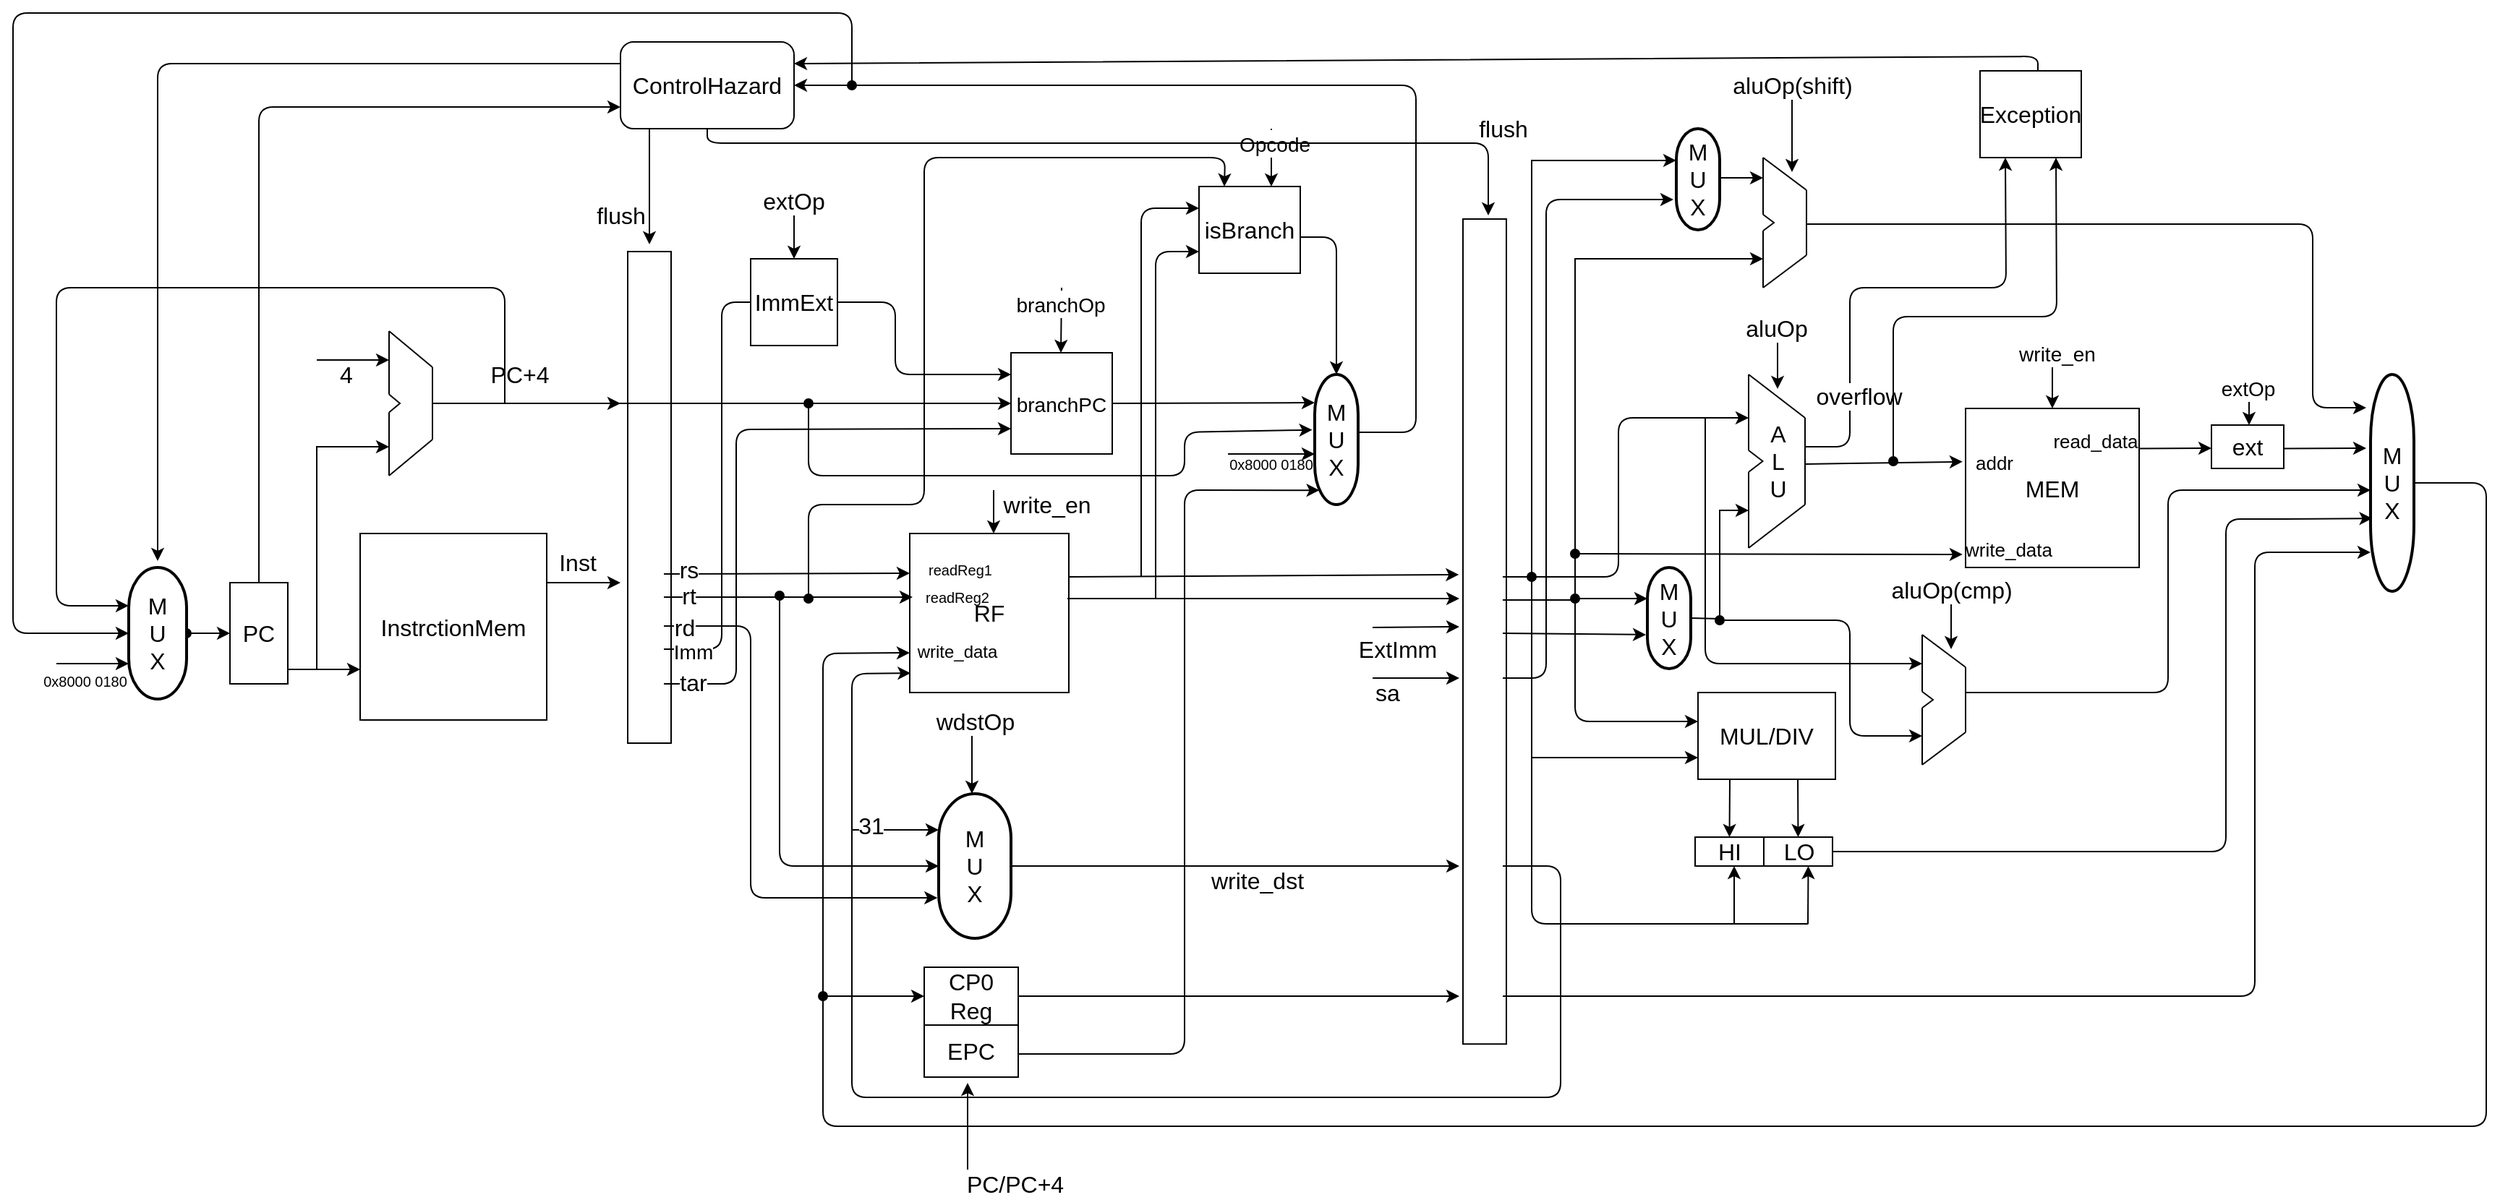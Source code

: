<mxfile version="13.1.1" type="github"><diagram id="oIxy8gUb29O4Rgqkvydm" name="Page-1"><mxGraphModel dx="2656" dy="794" grid="1" gridSize="10" guides="1" tooltips="1" connect="1" arrows="1" fold="1" page="1" pageScale="1" pageWidth="1169" pageHeight="827" math="0" shadow="0"><root><mxCell id="0"/><mxCell id="1" parent="0"/><mxCell id="_V3Y3eylf52kLlvXlaU1-1" value="&lt;font style=&quot;font-size: 16px&quot;&gt;PC&lt;/font&gt;" style="rounded=0;whiteSpace=wrap;html=1;direction=south;" vertex="1" parent="1"><mxGeometry x="80" y="414" width="40" height="70" as="geometry"/></mxCell><mxCell id="_V3Y3eylf52kLlvXlaU1-2" value="&lt;font style=&quot;font-size: 16px&quot;&gt;InstrctionMem&lt;/font&gt;" style="whiteSpace=wrap;html=1;aspect=fixed;" vertex="1" parent="1"><mxGeometry x="170" y="380" width="129" height="129" as="geometry"/></mxCell><mxCell id="_V3Y3eylf52kLlvXlaU1-48" value="" style="group" vertex="1" connectable="0" parent="1"><mxGeometry x="190" y="240" width="30" height="100" as="geometry"/></mxCell><mxCell id="_V3Y3eylf52kLlvXlaU1-47" value="" style="group" vertex="1" connectable="0" parent="_V3Y3eylf52kLlvXlaU1-48"><mxGeometry width="30" height="100" as="geometry"/></mxCell><mxCell id="_V3Y3eylf52kLlvXlaU1-41" value="" style="endArrow=none;html=1;shadow=0;" edge="1" parent="_V3Y3eylf52kLlvXlaU1-47"><mxGeometry width="50" height="50" relative="1" as="geometry"><mxPoint x="30" y="75" as="sourcePoint"/><mxPoint x="30" y="25" as="targetPoint"/></mxGeometry></mxCell><mxCell id="_V3Y3eylf52kLlvXlaU1-42" value="" style="endArrow=none;html=1;shadow=0;" edge="1" parent="_V3Y3eylf52kLlvXlaU1-47"><mxGeometry width="50" height="50" relative="1" as="geometry"><mxPoint y="100" as="sourcePoint"/><mxPoint x="30" y="75" as="targetPoint"/></mxGeometry></mxCell><mxCell id="_V3Y3eylf52kLlvXlaU1-43" value="" style="endArrow=none;html=1;shadow=0;" edge="1" parent="_V3Y3eylf52kLlvXlaU1-47"><mxGeometry width="50" height="50" relative="1" as="geometry"><mxPoint as="sourcePoint"/><mxPoint x="30" y="25" as="targetPoint"/></mxGeometry></mxCell><mxCell id="_V3Y3eylf52kLlvXlaU1-44" value="" style="endArrow=none;html=1;shadow=0;" edge="1" parent="_V3Y3eylf52kLlvXlaU1-47"><mxGeometry width="50" height="50" relative="1" as="geometry"><mxPoint y="43.75" as="sourcePoint"/><mxPoint as="targetPoint"/></mxGeometry></mxCell><mxCell id="_V3Y3eylf52kLlvXlaU1-45" value="" style="endArrow=none;html=1;shadow=0;" edge="1" parent="_V3Y3eylf52kLlvXlaU1-47"><mxGeometry width="50" height="50" relative="1" as="geometry"><mxPoint y="56.25" as="sourcePoint"/><mxPoint y="100" as="targetPoint"/></mxGeometry></mxCell><mxCell id="_V3Y3eylf52kLlvXlaU1-46" value="" style="endArrow=none;html=1;shadow=0;rounded=0;" edge="1" parent="_V3Y3eylf52kLlvXlaU1-47"><mxGeometry width="50" height="50" relative="1" as="geometry"><mxPoint y="56.25" as="sourcePoint"/><mxPoint y="43.75" as="targetPoint"/><Array as="points"><mxPoint x="7.5" y="50"/></Array></mxGeometry></mxCell><mxCell id="_V3Y3eylf52kLlvXlaU1-49" value="" style="endArrow=classic;html=1;shadow=0;rounded=0;" edge="1" parent="1"><mxGeometry width="50" height="50" relative="1" as="geometry"><mxPoint x="120" y="474" as="sourcePoint"/><mxPoint x="190" y="320" as="targetPoint"/><Array as="points"><mxPoint x="140" y="474"/><mxPoint x="140" y="320"/></Array></mxGeometry></mxCell><mxCell id="_V3Y3eylf52kLlvXlaU1-50" value="" style="endArrow=classic;html=1;shadow=0;" edge="1" parent="1"><mxGeometry width="50" height="50" relative="1" as="geometry"><mxPoint x="140" y="260" as="sourcePoint"/><mxPoint x="190" y="260" as="targetPoint"/></mxGeometry></mxCell><mxCell id="_V3Y3eylf52kLlvXlaU1-51" value="4" style="edgeLabel;html=1;align=center;verticalAlign=middle;resizable=0;points=[];fontSize=16;" vertex="1" connectable="0" parent="_V3Y3eylf52kLlvXlaU1-50"><mxGeometry x="-0.64" y="-2" relative="1" as="geometry"><mxPoint x="11" y="8" as="offset"/></mxGeometry></mxCell><mxCell id="_V3Y3eylf52kLlvXlaU1-52" value="" style="endArrow=classic;html=1;shadow=0;fontSize=16;" edge="1" parent="1"><mxGeometry width="50" height="50" relative="1" as="geometry"><mxPoint x="140" y="474" as="sourcePoint"/><mxPoint x="170" y="474" as="targetPoint"/></mxGeometry></mxCell><mxCell id="_V3Y3eylf52kLlvXlaU1-53" value="" style="endArrow=classic;html=1;shadow=0;fontSize=16;" edge="1" parent="1"><mxGeometry width="50" height="50" relative="1" as="geometry"><mxPoint x="299" y="414" as="sourcePoint"/><mxPoint x="350" y="414" as="targetPoint"/></mxGeometry></mxCell><mxCell id="_V3Y3eylf52kLlvXlaU1-54" value="Inst" style="text;html=1;align=center;verticalAlign=middle;resizable=0;points=[];autosize=1;fontSize=16;" vertex="1" parent="1"><mxGeometry x="300" y="390" width="40" height="20" as="geometry"/></mxCell><mxCell id="_V3Y3eylf52kLlvXlaU1-55" value="" style="endArrow=classic;html=1;shadow=0;fontSize=16;" edge="1" parent="1"><mxGeometry width="50" height="50" relative="1" as="geometry"><mxPoint x="220" y="290" as="sourcePoint"/><mxPoint x="350" y="290" as="targetPoint"/></mxGeometry></mxCell><mxCell id="_V3Y3eylf52kLlvXlaU1-56" value="PC+4" style="edgeLabel;html=1;align=center;verticalAlign=middle;resizable=0;points=[];fontSize=16;" vertex="1" connectable="0" parent="_V3Y3eylf52kLlvXlaU1-55"><mxGeometry x="0.785" relative="1" as="geometry"><mxPoint x="-56" y="-20" as="offset"/></mxGeometry></mxCell><mxCell id="_V3Y3eylf52kLlvXlaU1-57" value="" style="rounded=0;whiteSpace=wrap;html=1;fontSize=16;rotation=90;" vertex="1" parent="1"><mxGeometry x="200" y="340" width="340" height="30" as="geometry"/></mxCell><mxCell id="_V3Y3eylf52kLlvXlaU1-58" value="RF" style="whiteSpace=wrap;html=1;aspect=fixed;fontSize=16;" vertex="1" parent="1"><mxGeometry x="550" y="380" width="110" height="110" as="geometry"/></mxCell><mxCell id="_V3Y3eylf52kLlvXlaU1-59" value="" style="endArrow=classic;html=1;shadow=0;fontSize=16;entryX=0;entryY=0.25;entryDx=0;entryDy=0;" edge="1" parent="1" target="_V3Y3eylf52kLlvXlaU1-58"><mxGeometry width="50" height="50" relative="1" as="geometry"><mxPoint x="380" y="408" as="sourcePoint"/><mxPoint x="440" y="360" as="targetPoint"/></mxGeometry></mxCell><mxCell id="_V3Y3eylf52kLlvXlaU1-60" value="rs" style="edgeLabel;html=1;align=center;verticalAlign=middle;resizable=0;points=[];fontSize=16;" vertex="1" connectable="0" parent="_V3Y3eylf52kLlvXlaU1-59"><mxGeometry x="-0.8" y="3" relative="1" as="geometry"><mxPoint as="offset"/></mxGeometry></mxCell><mxCell id="_V3Y3eylf52kLlvXlaU1-61" value="" style="endArrow=classic;html=1;shadow=0;fontSize=16;entryX=0.018;entryY=0.4;entryDx=0;entryDy=0;entryPerimeter=0;" edge="1" parent="1" target="_V3Y3eylf52kLlvXlaU1-58"><mxGeometry width="50" height="50" relative="1" as="geometry"><mxPoint x="380" y="424" as="sourcePoint"/><mxPoint x="430" y="375" as="targetPoint"/><Array as="points"><mxPoint x="460" y="424"/></Array></mxGeometry></mxCell><mxCell id="_V3Y3eylf52kLlvXlaU1-62" value="&lt;div&gt;rt&lt;/div&gt;" style="edgeLabel;html=1;align=center;verticalAlign=middle;resizable=0;points=[];fontSize=16;" vertex="1" connectable="0" parent="_V3Y3eylf52kLlvXlaU1-61"><mxGeometry x="-0.849" y="1" relative="1" as="geometry"><mxPoint x="4" as="offset"/></mxGeometry></mxCell><mxCell id="_V3Y3eylf52kLlvXlaU1-64" value="readReg1" style="text;html=1;strokeColor=none;fillColor=none;align=center;verticalAlign=middle;whiteSpace=wrap;rounded=0;fontSize=10;" vertex="1" parent="1"><mxGeometry x="560" y="400" width="50" height="10" as="geometry"/></mxCell><mxCell id="_V3Y3eylf52kLlvXlaU1-65" value="&lt;div&gt;readReg2&lt;/div&gt;" style="text;html=1;strokeColor=none;fillColor=none;align=center;verticalAlign=middle;whiteSpace=wrap;rounded=0;fontSize=10;" vertex="1" parent="1"><mxGeometry x="563" y="414" width="40" height="20" as="geometry"/></mxCell><mxCell id="_V3Y3eylf52kLlvXlaU1-67" value="" style="endArrow=classic;html=1;shadow=0;fontSize=10;entryX=0.72;entryY=1.017;entryDx=0;entryDy=0;entryPerimeter=0;" edge="1" parent="1" target="_V3Y3eylf52kLlvXlaU1-82"><mxGeometry width="50" height="50" relative="1" as="geometry"><mxPoint x="380" y="444" as="sourcePoint"/><mxPoint x="460" y="444" as="targetPoint"/><Array as="points"><mxPoint x="440" y="444"/><mxPoint x="440" y="632"/></Array></mxGeometry></mxCell><mxCell id="_V3Y3eylf52kLlvXlaU1-83" value="rd" style="edgeLabel;html=1;align=center;verticalAlign=middle;resizable=0;points=[];fontSize=16;" vertex="1" connectable="0" parent="_V3Y3eylf52kLlvXlaU1-67"><mxGeometry x="-0.929" y="-1" relative="1" as="geometry"><mxPoint as="offset"/></mxGeometry></mxCell><mxCell id="_V3Y3eylf52kLlvXlaU1-69" value="" style="endArrow=classic;html=1;shadow=0;fontSize=10;entryX=0;entryY=0.5;entryDx=0;entryDy=0;" edge="1" parent="1" target="_V3Y3eylf52kLlvXlaU1-74"><mxGeometry width="50" height="50" relative="1" as="geometry"><mxPoint x="380" y="460" as="sourcePoint"/><mxPoint x="460" y="460" as="targetPoint"/><Array as="points"><mxPoint x="420" y="460"/><mxPoint x="420" y="220"/><mxPoint x="470" y="220"/></Array></mxGeometry></mxCell><mxCell id="_V3Y3eylf52kLlvXlaU1-73" value="&lt;font style=&quot;font-size: 14px&quot;&gt;Imm&lt;/font&gt;" style="edgeLabel;html=1;align=center;verticalAlign=middle;resizable=0;points=[];fontSize=16;" vertex="1" connectable="0" parent="_V3Y3eylf52kLlvXlaU1-69"><mxGeometry x="-0.575" relative="1" as="geometry"><mxPoint x="-20" y="37" as="offset"/></mxGeometry></mxCell><mxCell id="_V3Y3eylf52kLlvXlaU1-74" value="ImmExt" style="rounded=0;whiteSpace=wrap;html=1;fontSize=16;rotation=0;" vertex="1" parent="1"><mxGeometry x="440" y="190" width="60" height="60" as="geometry"/></mxCell><mxCell id="_V3Y3eylf52kLlvXlaU1-75" value="" style="endArrow=classic;html=1;shadow=0;fontSize=16;entryX=0.5;entryY=0;entryDx=0;entryDy=0;" edge="1" parent="1" target="_V3Y3eylf52kLlvXlaU1-74"><mxGeometry width="50" height="50" relative="1" as="geometry"><mxPoint x="470" y="160" as="sourcePoint"/><mxPoint x="453" y="129" as="targetPoint"/></mxGeometry></mxCell><mxCell id="_V3Y3eylf52kLlvXlaU1-76" value="extOp" style="text;html=1;strokeColor=none;fillColor=none;align=center;verticalAlign=middle;whiteSpace=wrap;rounded=0;fontSize=16;" vertex="1" parent="1"><mxGeometry x="450" y="140" width="40" height="20" as="geometry"/></mxCell><mxCell id="_V3Y3eylf52kLlvXlaU1-77" value="" style="endArrow=classic;html=1;shadow=0;fontSize=16;" edge="1" parent="1"><mxGeometry width="50" height="50" relative="1" as="geometry"><mxPoint x="500" y="220" as="sourcePoint"/><mxPoint x="620" y="270" as="targetPoint"/><Array as="points"><mxPoint x="540" y="220"/><mxPoint x="540" y="270"/></Array></mxGeometry></mxCell><mxCell id="_V3Y3eylf52kLlvXlaU1-82" value="&lt;div&gt;M&lt;/div&gt;&lt;div&gt;U&lt;/div&gt;&lt;div&gt;X&lt;/div&gt;" style="strokeWidth=2;html=1;shape=mxgraph.flowchart.terminator;whiteSpace=wrap;fontSize=16;direction=south;" vertex="1" parent="1"><mxGeometry x="570" y="560" width="50" height="100" as="geometry"/></mxCell><mxCell id="_V3Y3eylf52kLlvXlaU1-84" value="" style="endArrow=classic;html=1;shadow=0;fontSize=16;startArrow=oval;startFill=1;entryX=0.5;entryY=1;entryDx=0;entryDy=0;entryPerimeter=0;" edge="1" parent="1" target="_V3Y3eylf52kLlvXlaU1-82"><mxGeometry width="50" height="50" relative="1" as="geometry"><mxPoint x="460" y="423" as="sourcePoint"/><mxPoint x="580" y="693" as="targetPoint"/><Array as="points"><mxPoint x="460" y="610"/></Array></mxGeometry></mxCell><mxCell id="_V3Y3eylf52kLlvXlaU1-85" value="" style="endArrow=classic;html=1;shadow=0;fontSize=16;" edge="1" parent="1"><mxGeometry width="50" height="50" relative="1" as="geometry"><mxPoint x="510" y="585" as="sourcePoint"/><mxPoint x="570" y="585" as="targetPoint"/></mxGeometry></mxCell><mxCell id="_V3Y3eylf52kLlvXlaU1-86" value="31" style="edgeLabel;html=1;align=center;verticalAlign=middle;resizable=0;points=[];fontSize=16;" vertex="1" connectable="0" parent="_V3Y3eylf52kLlvXlaU1-85"><mxGeometry x="-0.567" y="3" relative="1" as="geometry"><mxPoint as="offset"/></mxGeometry></mxCell><mxCell id="_V3Y3eylf52kLlvXlaU1-87" value="" style="endArrow=classic;html=1;shadow=0;fontSize=16;exitX=0.5;exitY=0;exitDx=0;exitDy=0;exitPerimeter=0;" edge="1" parent="1" source="_V3Y3eylf52kLlvXlaU1-82"><mxGeometry width="50" height="50" relative="1" as="geometry"><mxPoint x="630" y="610" as="sourcePoint"/><mxPoint x="930" y="610" as="targetPoint"/><Array as="points"/></mxGeometry></mxCell><mxCell id="_V3Y3eylf52kLlvXlaU1-90" value="&lt;div&gt;write_dst&lt;/div&gt;" style="edgeLabel;html=1;align=center;verticalAlign=middle;resizable=0;points=[];fontSize=16;" vertex="1" connectable="0" parent="_V3Y3eylf52kLlvXlaU1-87"><mxGeometry x="-0.231" y="-2" relative="1" as="geometry"><mxPoint x="51.18" y="8" as="offset"/></mxGeometry></mxCell><mxCell id="_V3Y3eylf52kLlvXlaU1-91" value="" style="endArrow=classic;html=1;shadow=0;fontSize=16;entryX=0.431;entryY=1.094;entryDx=0;entryDy=0;entryPerimeter=0;" edge="1" parent="1" target="_V3Y3eylf52kLlvXlaU1-135"><mxGeometry width="50" height="50" relative="1" as="geometry"><mxPoint x="660" y="410" as="sourcePoint"/><mxPoint x="940" y="409" as="targetPoint"/></mxGeometry></mxCell><mxCell id="_V3Y3eylf52kLlvXlaU1-92" value="" style="endArrow=classic;html=1;shadow=0;fontSize=16;exitX=0.991;exitY=0.409;exitDx=0;exitDy=0;exitPerimeter=0;" edge="1" parent="1" source="_V3Y3eylf52kLlvXlaU1-58"><mxGeometry width="50" height="50" relative="1" as="geometry"><mxPoint x="660" y="423" as="sourcePoint"/><mxPoint x="930" y="425" as="targetPoint"/><Array as="points"><mxPoint x="750" y="425"/></Array></mxGeometry></mxCell><mxCell id="_V3Y3eylf52kLlvXlaU1-93" value="" style="endArrow=classic;html=1;shadow=0;fontSize=16;entryX=0;entryY=0.75;entryDx=0;entryDy=0;" edge="1" parent="1" target="_V3Y3eylf52kLlvXlaU1-96"><mxGeometry width="50" height="50" relative="1" as="geometry"><mxPoint x="380" y="484" as="sourcePoint"/><mxPoint x="610" y="308" as="targetPoint"/><Array as="points"><mxPoint x="430" y="484"/><mxPoint x="430" y="308"/></Array></mxGeometry></mxCell><mxCell id="_V3Y3eylf52kLlvXlaU1-94" value="tar" style="edgeLabel;html=1;align=center;verticalAlign=middle;resizable=0;points=[];fontSize=16;" vertex="1" connectable="0" parent="_V3Y3eylf52kLlvXlaU1-93"><mxGeometry x="-0.4" relative="1" as="geometry"><mxPoint x="-30" y="74" as="offset"/></mxGeometry></mxCell><mxCell id="_V3Y3eylf52kLlvXlaU1-95" value="" style="endArrow=classic;html=1;shadow=0;fontSize=16;" edge="1" parent="1"><mxGeometry width="50" height="50" relative="1" as="geometry"><mxPoint x="280" y="290" as="sourcePoint"/><mxPoint x="620" y="290" as="targetPoint"/></mxGeometry></mxCell><mxCell id="_V3Y3eylf52kLlvXlaU1-96" value="&lt;font style=&quot;font-size: 14px&quot;&gt;branchPC&lt;/font&gt;" style="rounded=0;whiteSpace=wrap;html=1;fontSize=16;" vertex="1" parent="1"><mxGeometry x="620" y="255" width="70" height="70" as="geometry"/></mxCell><mxCell id="_V3Y3eylf52kLlvXlaU1-97" value="" style="endArrow=classic;html=1;shadow=0;fontSize=16;" edge="1" parent="1"><mxGeometry width="50" height="50" relative="1" as="geometry"><mxPoint x="593" y="520" as="sourcePoint"/><mxPoint x="593" y="560" as="targetPoint"/></mxGeometry></mxCell><mxCell id="_V3Y3eylf52kLlvXlaU1-98" value="&lt;div&gt;wdstOp&lt;/div&gt;" style="text;html=1;align=center;verticalAlign=middle;resizable=0;points=[];autosize=1;fontSize=16;" vertex="1" parent="1"><mxGeometry x="560" y="500" width="70" height="20" as="geometry"/></mxCell><mxCell id="_V3Y3eylf52kLlvXlaU1-99" value="" style="endArrow=classic;html=1;shadow=0;fontSize=16;" edge="1" parent="1"><mxGeometry width="50" height="50" relative="1" as="geometry"><mxPoint x="655" y="210" as="sourcePoint"/><mxPoint x="654.5" y="255" as="targetPoint"/></mxGeometry></mxCell><mxCell id="_V3Y3eylf52kLlvXlaU1-101" value="&lt;font style=&quot;font-size: 14px&quot;&gt;branchOp&lt;/font&gt;" style="edgeLabel;html=1;align=center;verticalAlign=middle;resizable=0;points=[];fontSize=16;" vertex="1" connectable="0" parent="_V3Y3eylf52kLlvXlaU1-99"><mxGeometry x="-0.511" y="-1" relative="1" as="geometry"><mxPoint as="offset"/></mxGeometry></mxCell><mxCell id="_V3Y3eylf52kLlvXlaU1-104" value="" style="endArrow=classic;html=1;shadow=0;fontSize=16;exitX=1;exitY=0.5;exitDx=0;exitDy=0;" edge="1" parent="1" source="_V3Y3eylf52kLlvXlaU1-96"><mxGeometry width="50" height="50" relative="1" as="geometry"><mxPoint x="770" y="289.5" as="sourcePoint"/><mxPoint x="830" y="289.5" as="targetPoint"/></mxGeometry></mxCell><mxCell id="_V3Y3eylf52kLlvXlaU1-106" value="isBranch" style="rounded=0;whiteSpace=wrap;html=1;fontSize=16;" vertex="1" parent="1"><mxGeometry x="750" y="140" width="70" height="60" as="geometry"/></mxCell><mxCell id="_V3Y3eylf52kLlvXlaU1-107" value="" style="endArrow=classic;html=1;shadow=0;fontSize=16;entryX=0;entryY=0.25;entryDx=0;entryDy=0;" edge="1" parent="1" target="_V3Y3eylf52kLlvXlaU1-106"><mxGeometry width="50" height="50" relative="1" as="geometry"><mxPoint x="710" y="410" as="sourcePoint"/><mxPoint x="760" y="360" as="targetPoint"/><Array as="points"><mxPoint x="710" y="155"/></Array></mxGeometry></mxCell><mxCell id="_V3Y3eylf52kLlvXlaU1-108" value="" style="endArrow=classic;html=1;shadow=0;fontSize=16;entryX=0;entryY=0.75;entryDx=0;entryDy=0;" edge="1" parent="1" target="_V3Y3eylf52kLlvXlaU1-106"><mxGeometry width="50" height="50" relative="1" as="geometry"><mxPoint x="720" y="425" as="sourcePoint"/><mxPoint x="770" y="375" as="targetPoint"/><Array as="points"><mxPoint x="720" y="185"/></Array></mxGeometry></mxCell><mxCell id="_V3Y3eylf52kLlvXlaU1-109" value="" style="endArrow=classic;html=1;shadow=0;fontSize=16;entryX=0.25;entryY=0;entryDx=0;entryDy=0;startArrow=oval;startFill=1;" edge="1" parent="1" target="_V3Y3eylf52kLlvXlaU1-106"><mxGeometry width="50" height="50" relative="1" as="geometry"><mxPoint x="480" y="425" as="sourcePoint"/><mxPoint x="510" y="375" as="targetPoint"/><Array as="points"><mxPoint x="480" y="360"/><mxPoint x="560" y="360"/><mxPoint x="560" y="120"/><mxPoint x="768" y="120"/></Array></mxGeometry></mxCell><mxCell id="_V3Y3eylf52kLlvXlaU1-110" value="" style="endArrow=classic;html=1;shadow=0;fontSize=16;" edge="1" parent="1"><mxGeometry width="50" height="50" relative="1" as="geometry"><mxPoint x="800" y="100" as="sourcePoint"/><mxPoint x="800" y="140" as="targetPoint"/></mxGeometry></mxCell><mxCell id="_V3Y3eylf52kLlvXlaU1-111" value="&lt;font style=&quot;font-size: 14px&quot;&gt;Opcode&lt;/font&gt;" style="edgeLabel;html=1;align=center;verticalAlign=middle;resizable=0;points=[];fontSize=16;" vertex="1" connectable="0" parent="_V3Y3eylf52kLlvXlaU1-110"><mxGeometry x="-0.5" y="2" relative="1" as="geometry"><mxPoint as="offset"/></mxGeometry></mxCell><mxCell id="_V3Y3eylf52kLlvXlaU1-112" value="&lt;div&gt;M&lt;/div&gt;&lt;div&gt;U&lt;/div&gt;&lt;div&gt;X&lt;br&gt;&lt;/div&gt;" style="strokeWidth=2;html=1;shape=mxgraph.flowchart.terminator;whiteSpace=wrap;fontSize=16;direction=south;" vertex="1" parent="1"><mxGeometry x="830" y="270" width="30" height="90" as="geometry"/></mxCell><mxCell id="_V3Y3eylf52kLlvXlaU1-113" value="" style="endArrow=classic;html=1;shadow=0;fontSize=16;entryX=0;entryY=0.5;entryDx=0;entryDy=0;entryPerimeter=0;" edge="1" parent="1" target="_V3Y3eylf52kLlvXlaU1-112"><mxGeometry width="50" height="50" relative="1" as="geometry"><mxPoint x="820" y="175" as="sourcePoint"/><mxPoint x="870" y="125" as="targetPoint"/><Array as="points"><mxPoint x="845" y="175"/></Array></mxGeometry></mxCell><mxCell id="_V3Y3eylf52kLlvXlaU1-115" value="" style="endArrow=classic;html=1;shadow=0;fontSize=16;startArrow=oval;startFill=1;entryX=0.426;entryY=1.055;entryDx=0;entryDy=0;entryPerimeter=0;" edge="1" parent="1" target="_V3Y3eylf52kLlvXlaU1-112"><mxGeometry width="50" height="50" relative="1" as="geometry"><mxPoint x="480" y="290" as="sourcePoint"/><mxPoint x="825" y="310" as="targetPoint"/><Array as="points"><mxPoint x="480" y="340"/><mxPoint x="740" y="340"/><mxPoint x="740" y="310"/></Array></mxGeometry></mxCell><mxCell id="_V3Y3eylf52kLlvXlaU1-117" value="" style="endArrow=classic;html=1;shadow=0;fontSize=16;" edge="1" parent="1"><mxGeometry width="50" height="50" relative="1" as="geometry"><mxPoint x="770" y="325" as="sourcePoint"/><mxPoint x="830" y="325" as="targetPoint"/></mxGeometry></mxCell><mxCell id="_V3Y3eylf52kLlvXlaU1-118" value="&lt;font style=&quot;font-size: 10px&quot;&gt;0x8000 0180&lt;/font&gt;" style="text;html=1;strokeColor=none;fillColor=none;align=center;verticalAlign=middle;whiteSpace=wrap;rounded=0;fontSize=16;" vertex="1" parent="1"><mxGeometry x="760" y="320" width="80" height="20" as="geometry"/></mxCell><mxCell id="_V3Y3eylf52kLlvXlaU1-124" style="edgeStyle=orthogonalEdgeStyle;rounded=0;comic=0;orthogonalLoop=1;jettySize=auto;html=1;exitX=0.5;exitY=0;exitDx=0;exitDy=0;exitPerimeter=0;entryX=0.5;entryY=1;entryDx=0;entryDy=0;shadow=0;startArrow=oval;startFill=1;fontSize=16;" edge="1" parent="1" source="_V3Y3eylf52kLlvXlaU1-122" target="_V3Y3eylf52kLlvXlaU1-1"><mxGeometry relative="1" as="geometry"/></mxCell><mxCell id="_V3Y3eylf52kLlvXlaU1-122" value="&lt;div&gt;M&lt;/div&gt;&lt;div&gt;U&lt;/div&gt;&lt;div&gt;X&lt;/div&gt;" style="strokeWidth=2;html=1;shape=mxgraph.flowchart.terminator;whiteSpace=wrap;fontSize=16;direction=south;" vertex="1" parent="1"><mxGeometry x="10" y="403.5" width="40" height="91" as="geometry"/></mxCell><mxCell id="_V3Y3eylf52kLlvXlaU1-125" value="" style="endArrow=classic;html=1;shadow=0;fontSize=16;entryX=0.291;entryY=1;entryDx=0;entryDy=0;entryPerimeter=0;" edge="1" parent="1" target="_V3Y3eylf52kLlvXlaU1-122"><mxGeometry width="50" height="50" relative="1" as="geometry"><mxPoint x="270" y="290" as="sourcePoint"/><mxPoint x="40" y="384" as="targetPoint"/><Array as="points"><mxPoint x="270" y="210"/><mxPoint x="-40" y="210"/><mxPoint x="-40" y="430"/></Array></mxGeometry></mxCell><mxCell id="_V3Y3eylf52kLlvXlaU1-126" value="&lt;font style=&quot;font-size: 10px&quot;&gt;0x8000 0180&lt;/font&gt;" style="text;html=1;strokeColor=none;fillColor=none;align=center;verticalAlign=middle;whiteSpace=wrap;rounded=0;fontSize=16;" vertex="1" parent="1"><mxGeometry x="-60" y="470" width="80" height="20" as="geometry"/></mxCell><mxCell id="_V3Y3eylf52kLlvXlaU1-127" value="" style="endArrow=classic;html=1;shadow=0;fontSize=16;" edge="1" parent="1"><mxGeometry width="50" height="50" relative="1" as="geometry"><mxPoint x="-40" y="470" as="sourcePoint"/><mxPoint x="10" y="470" as="targetPoint"/></mxGeometry></mxCell><mxCell id="_V3Y3eylf52kLlvXlaU1-128" value="" style="endArrow=classic;html=1;shadow=0;fontSize=16;" edge="1" parent="1" target="_V3Y3eylf52kLlvXlaU1-129"><mxGeometry width="50" height="50" relative="1" as="geometry"><mxPoint x="860" y="310" as="sourcePoint"/><mxPoint x="900" y="60" as="targetPoint"/><Array as="points"><mxPoint x="900" y="310"/><mxPoint x="900" y="70"/></Array></mxGeometry></mxCell><mxCell id="_V3Y3eylf52kLlvXlaU1-129" value="&lt;font style=&quot;font-size: 16px&quot;&gt;ControlHazard&lt;/font&gt;" style="rounded=1;whiteSpace=wrap;html=1;" vertex="1" parent="1"><mxGeometry x="350" y="40" width="120" height="60" as="geometry"/></mxCell><mxCell id="_V3Y3eylf52kLlvXlaU1-130" value="" style="endArrow=classic;html=1;shadow=0;fontSize=16;entryX=0;entryY=0.75;entryDx=0;entryDy=0;" edge="1" parent="1" target="_V3Y3eylf52kLlvXlaU1-129"><mxGeometry width="50" height="50" relative="1" as="geometry"><mxPoint x="100" y="414" as="sourcePoint"/><mxPoint x="100" y="260" as="targetPoint"/><Array as="points"><mxPoint x="100" y="85"/></Array></mxGeometry></mxCell><mxCell id="_V3Y3eylf52kLlvXlaU1-131" value="" style="endArrow=classic;html=1;shadow=0;fontSize=16;entryX=0.5;entryY=1;entryDx=0;entryDy=0;entryPerimeter=0;startArrow=oval;startFill=1;" edge="1" parent="1" target="_V3Y3eylf52kLlvXlaU1-122"><mxGeometry width="50" height="50" relative="1" as="geometry"><mxPoint x="510" y="70" as="sourcePoint"/><mxPoint x="560" y="20" as="targetPoint"/><Array as="points"><mxPoint x="510" y="20"/><mxPoint x="-70" y="20"/><mxPoint x="-70" y="449"/></Array></mxGeometry></mxCell><mxCell id="_V3Y3eylf52kLlvXlaU1-132" value="" style="endArrow=classic;html=1;shadow=0;fontSize=16;exitX=0;exitY=0.25;exitDx=0;exitDy=0;" edge="1" parent="1" source="_V3Y3eylf52kLlvXlaU1-129"><mxGeometry width="50" height="50" relative="1" as="geometry"><mxPoint x="-20" y="449" as="sourcePoint"/><mxPoint x="30" y="399" as="targetPoint"/><Array as="points"><mxPoint x="30" y="55"/></Array></mxGeometry></mxCell><mxCell id="_V3Y3eylf52kLlvXlaU1-135" value="" style="rounded=0;whiteSpace=wrap;html=1;fontSize=16;rotation=90;" vertex="1" parent="1"><mxGeometry x="662.18" y="432.81" width="570.63" height="30" as="geometry"/></mxCell><mxCell id="_V3Y3eylf52kLlvXlaU1-138" value="" style="endArrow=classic;html=1;shadow=0;fontSize=16;" edge="1" parent="1"><mxGeometry width="50" height="50" relative="1" as="geometry"><mxPoint x="870" y="445" as="sourcePoint"/><mxPoint x="930" y="444.5" as="targetPoint"/></mxGeometry></mxCell><mxCell id="_V3Y3eylf52kLlvXlaU1-139" value="ExtImm" style="edgeLabel;html=1;align=center;verticalAlign=middle;resizable=0;points=[];fontSize=16;" vertex="1" connectable="0" parent="_V3Y3eylf52kLlvXlaU1-138"><mxGeometry x="-0.434" y="-1" relative="1" as="geometry"><mxPoint y="14.14" as="offset"/></mxGeometry></mxCell><mxCell id="_V3Y3eylf52kLlvXlaU1-140" value="CP0 Reg" style="rounded=0;whiteSpace=wrap;html=1;fontSize=16;" vertex="1" parent="1"><mxGeometry x="560" y="680" width="65" height="40" as="geometry"/></mxCell><mxCell id="_V3Y3eylf52kLlvXlaU1-141" value="EPC" style="rounded=0;whiteSpace=wrap;html=1;fontSize=16;" vertex="1" parent="1"><mxGeometry x="560" y="720" width="65" height="36" as="geometry"/></mxCell><mxCell id="_V3Y3eylf52kLlvXlaU1-143" value="" style="endArrow=classic;html=1;shadow=0;fontSize=16;" edge="1" parent="1"><mxGeometry width="50" height="50" relative="1" as="geometry"><mxPoint x="870" y="480" as="sourcePoint"/><mxPoint x="930" y="480" as="targetPoint"/></mxGeometry></mxCell><mxCell id="_V3Y3eylf52kLlvXlaU1-144" value="sa" style="edgeLabel;html=1;align=center;verticalAlign=middle;resizable=0;points=[];fontSize=16;" vertex="1" connectable="0" parent="_V3Y3eylf52kLlvXlaU1-143"><mxGeometry x="-0.667" y="-3" relative="1" as="geometry"><mxPoint y="7" as="offset"/></mxGeometry></mxCell><mxCell id="_V3Y3eylf52kLlvXlaU1-147" value="&lt;div&gt;M&lt;/div&gt;&lt;div&gt;U&lt;/div&gt;&lt;div&gt;X&lt;br&gt;&lt;/div&gt;" style="strokeWidth=2;html=1;shape=mxgraph.flowchart.terminator;whiteSpace=wrap;fontSize=16;direction=south;" vertex="1" parent="1"><mxGeometry x="1080" y="100" width="30" height="70" as="geometry"/></mxCell><mxCell id="_V3Y3eylf52kLlvXlaU1-148" value="" style="endArrow=classic;html=1;shadow=0;fontSize=16;entryX=0.314;entryY=1;entryDx=0;entryDy=0;entryPerimeter=0;jumpStyle=sharp;rounded=0;" edge="1" parent="1" target="_V3Y3eylf52kLlvXlaU1-147"><mxGeometry width="50" height="50" relative="1" as="geometry"><mxPoint x="960" y="410" as="sourcePoint"/><mxPoint x="1010" y="360" as="targetPoint"/><Array as="points"><mxPoint x="980" y="410"/><mxPoint x="980" y="122"/></Array></mxGeometry></mxCell><mxCell id="_V3Y3eylf52kLlvXlaU1-149" value="" style="endArrow=classic;html=1;shadow=0;fontSize=16;entryX=0.7;entryY=1.067;entryDx=0;entryDy=0;entryPerimeter=0;" edge="1" parent="1" target="_V3Y3eylf52kLlvXlaU1-147"><mxGeometry width="50" height="50" relative="1" as="geometry"><mxPoint x="960" y="480" as="sourcePoint"/><mxPoint x="1010" y="430" as="targetPoint"/><Array as="points"><mxPoint x="990" y="480"/><mxPoint x="990" y="149"/></Array></mxGeometry></mxCell><mxCell id="_V3Y3eylf52kLlvXlaU1-150" value="" style="endArrow=classic;html=1;shadow=0;fontSize=16;" edge="1" parent="1"><mxGeometry width="50" height="50" relative="1" as="geometry"><mxPoint x="1110" y="134" as="sourcePoint"/><mxPoint x="1140" y="134" as="targetPoint"/></mxGeometry></mxCell><mxCell id="_V3Y3eylf52kLlvXlaU1-159" value="" style="group" vertex="1" connectable="0" parent="1"><mxGeometry x="1140" y="120" width="30" height="90" as="geometry"/></mxCell><mxCell id="_V3Y3eylf52kLlvXlaU1-158" value="" style="group" vertex="1" connectable="0" parent="_V3Y3eylf52kLlvXlaU1-159"><mxGeometry width="30" height="90" as="geometry"/></mxCell><mxCell id="_V3Y3eylf52kLlvXlaU1-157" value="" style="group" vertex="1" connectable="0" parent="_V3Y3eylf52kLlvXlaU1-158"><mxGeometry width="30" height="90" as="geometry"/></mxCell><mxCell id="_V3Y3eylf52kLlvXlaU1-151" value="" style="endArrow=none;html=1;shadow=0;" edge="1" parent="_V3Y3eylf52kLlvXlaU1-157"><mxGeometry width="50" height="50" relative="1" as="geometry"><mxPoint x="30" y="67.5" as="sourcePoint"/><mxPoint x="30" y="22.5" as="targetPoint"/></mxGeometry></mxCell><mxCell id="_V3Y3eylf52kLlvXlaU1-152" value="" style="endArrow=none;html=1;shadow=0;" edge="1" parent="_V3Y3eylf52kLlvXlaU1-157"><mxGeometry width="50" height="50" relative="1" as="geometry"><mxPoint y="90" as="sourcePoint"/><mxPoint x="30" y="67.5" as="targetPoint"/></mxGeometry></mxCell><mxCell id="_V3Y3eylf52kLlvXlaU1-153" value="" style="endArrow=none;html=1;shadow=0;" edge="1" parent="_V3Y3eylf52kLlvXlaU1-157"><mxGeometry width="50" height="50" relative="1" as="geometry"><mxPoint as="sourcePoint"/><mxPoint x="30" y="22.5" as="targetPoint"/></mxGeometry></mxCell><mxCell id="_V3Y3eylf52kLlvXlaU1-154" value="" style="endArrow=none;html=1;shadow=0;" edge="1" parent="_V3Y3eylf52kLlvXlaU1-157"><mxGeometry width="50" height="50" relative="1" as="geometry"><mxPoint y="39.375" as="sourcePoint"/><mxPoint as="targetPoint"/></mxGeometry></mxCell><mxCell id="_V3Y3eylf52kLlvXlaU1-155" value="" style="endArrow=none;html=1;shadow=0;" edge="1" parent="_V3Y3eylf52kLlvXlaU1-157"><mxGeometry width="50" height="50" relative="1" as="geometry"><mxPoint y="50.625" as="sourcePoint"/><mxPoint y="90" as="targetPoint"/></mxGeometry></mxCell><mxCell id="_V3Y3eylf52kLlvXlaU1-156" value="" style="endArrow=none;html=1;shadow=0;rounded=0;" edge="1" parent="_V3Y3eylf52kLlvXlaU1-157"><mxGeometry width="50" height="50" relative="1" as="geometry"><mxPoint y="50.625" as="sourcePoint"/><mxPoint y="39.375" as="targetPoint"/><Array as="points"><mxPoint x="7.5" y="45"/></Array></mxGeometry></mxCell><mxCell id="_V3Y3eylf52kLlvXlaU1-161" value="" style="endArrow=classic;html=1;shadow=0;fontSize=16;" edge="1" parent="_V3Y3eylf52kLlvXlaU1-157"><mxGeometry width="50" height="50" relative="1" as="geometry"><mxPoint x="20" y="-40" as="sourcePoint"/><mxPoint x="20" y="10" as="targetPoint"/></mxGeometry></mxCell><mxCell id="_V3Y3eylf52kLlvXlaU1-162" value="aluOp(shift)" style="edgeLabel;html=1;align=center;verticalAlign=middle;resizable=0;points=[];fontSize=16;" vertex="1" connectable="0" parent="_V3Y3eylf52kLlvXlaU1-161"><mxGeometry x="-0.44" y="4" relative="1" as="geometry"><mxPoint x="-4" y="-24" as="offset"/></mxGeometry></mxCell><mxCell id="_V3Y3eylf52kLlvXlaU1-160" value="" style="endArrow=classic;html=1;shadow=0;fontSize=16;rounded=0;" edge="1" parent="1"><mxGeometry width="50" height="50" relative="1" as="geometry"><mxPoint x="960" y="426" as="sourcePoint"/><mxPoint x="1140" y="190" as="targetPoint"/><Array as="points"><mxPoint x="1010" y="426"/><mxPoint x="1010" y="190"/></Array></mxGeometry></mxCell><mxCell id="_V3Y3eylf52kLlvXlaU1-163" value="" style="endArrow=classic;html=1;shadow=0;fontSize=16;" edge="1" parent="1"><mxGeometry width="50" height="50" relative="1" as="geometry"><mxPoint x="1170" y="166" as="sourcePoint"/><mxPoint x="1557" y="293" as="targetPoint"/><Array as="points"><mxPoint x="1520" y="166"/><mxPoint x="1520" y="293"/></Array></mxGeometry></mxCell><mxCell id="_V3Y3eylf52kLlvXlaU1-164" value="" style="endArrow=classic;html=1;shadow=0;fontSize=16;startArrow=oval;startFill=1;" edge="1" parent="1"><mxGeometry width="50" height="50" relative="1" as="geometry"><mxPoint x="980" y="410" as="sourcePoint"/><mxPoint x="1130" y="300" as="targetPoint"/><Array as="points"><mxPoint x="1040" y="410"/><mxPoint x="1040" y="300"/></Array></mxGeometry></mxCell><mxCell id="_V3Y3eylf52kLlvXlaU1-178" value="" style="group" vertex="1" connectable="0" parent="1"><mxGeometry x="1130" y="270" width="58" height="120" as="geometry"/></mxCell><mxCell id="_V3Y3eylf52kLlvXlaU1-177" value="" style="group" vertex="1" connectable="0" parent="_V3Y3eylf52kLlvXlaU1-178"><mxGeometry width="58" height="120" as="geometry"/></mxCell><mxCell id="_V3Y3eylf52kLlvXlaU1-171" value="" style="endArrow=none;html=1;shadow=0;" edge="1" parent="_V3Y3eylf52kLlvXlaU1-177"><mxGeometry width="50" height="50" relative="1" as="geometry"><mxPoint x="39" y="90" as="sourcePoint"/><mxPoint x="39" y="30" as="targetPoint"/></mxGeometry></mxCell><mxCell id="_V3Y3eylf52kLlvXlaU1-172" value="" style="endArrow=none;html=1;shadow=0;" edge="1" parent="_V3Y3eylf52kLlvXlaU1-177"><mxGeometry width="50" height="50" relative="1" as="geometry"><mxPoint y="120" as="sourcePoint"/><mxPoint x="39" y="90" as="targetPoint"/></mxGeometry></mxCell><mxCell id="_V3Y3eylf52kLlvXlaU1-173" value="" style="endArrow=none;html=1;shadow=0;" edge="1" parent="_V3Y3eylf52kLlvXlaU1-177"><mxGeometry width="50" height="50" relative="1" as="geometry"><mxPoint as="sourcePoint"/><mxPoint x="39" y="30" as="targetPoint"/></mxGeometry></mxCell><mxCell id="_V3Y3eylf52kLlvXlaU1-174" value="" style="endArrow=none;html=1;shadow=0;" edge="1" parent="_V3Y3eylf52kLlvXlaU1-177"><mxGeometry width="50" height="50" relative="1" as="geometry"><mxPoint y="52.5" as="sourcePoint"/><mxPoint as="targetPoint"/></mxGeometry></mxCell><mxCell id="_V3Y3eylf52kLlvXlaU1-175" value="" style="endArrow=none;html=1;shadow=0;" edge="1" parent="_V3Y3eylf52kLlvXlaU1-177"><mxGeometry width="50" height="50" relative="1" as="geometry"><mxPoint y="67.5" as="sourcePoint"/><mxPoint y="120" as="targetPoint"/></mxGeometry></mxCell><mxCell id="_V3Y3eylf52kLlvXlaU1-176" value="" style="endArrow=none;html=1;shadow=0;rounded=0;" edge="1" parent="_V3Y3eylf52kLlvXlaU1-177"><mxGeometry width="50" height="50" relative="1" as="geometry"><mxPoint y="67.5" as="sourcePoint"/><mxPoint y="52.5" as="targetPoint"/><Array as="points"><mxPoint x="9.75" y="60"/></Array></mxGeometry></mxCell><mxCell id="_V3Y3eylf52kLlvXlaU1-179" value="" style="endArrow=classic;html=1;shadow=0;fontSize=16;" edge="1" parent="_V3Y3eylf52kLlvXlaU1-177"><mxGeometry width="50" height="50" relative="1" as="geometry"><mxPoint x="20" y="-40" as="sourcePoint"/><mxPoint x="20" y="10" as="targetPoint"/></mxGeometry></mxCell><mxCell id="_V3Y3eylf52kLlvXlaU1-180" value="aluOp" style="edgeLabel;html=1;align=center;verticalAlign=middle;resizable=0;points=[];fontSize=16;" vertex="1" connectable="0" parent="_V3Y3eylf52kLlvXlaU1-179"><mxGeometry x="-0.48" y="-1" relative="1" as="geometry"><mxPoint y="-5" as="offset"/></mxGeometry></mxCell><mxCell id="_V3Y3eylf52kLlvXlaU1-187" value="&lt;div&gt;A&lt;/div&gt;&lt;div&gt;L&lt;/div&gt;&lt;div&gt;U&lt;br&gt;&lt;/div&gt;" style="text;html=1;align=center;verticalAlign=middle;resizable=0;points=[];autosize=1;fontSize=16;" vertex="1" parent="_V3Y3eylf52kLlvXlaU1-177"><mxGeometry x="5" y="30" width="30" height="60" as="geometry"/></mxCell><mxCell id="_V3Y3eylf52kLlvXlaU1-204" value="" style="endArrow=classic;html=1;shadow=0;fontSize=16;entryX=-0.017;entryY=0.335;entryDx=0;entryDy=0;entryPerimeter=0;" edge="1" parent="_V3Y3eylf52kLlvXlaU1-177" target="_V3Y3eylf52kLlvXlaU1-205"><mxGeometry width="50" height="50" relative="1" as="geometry"><mxPoint x="39" y="62" as="sourcePoint"/><mxPoint x="89" y="62" as="targetPoint"/></mxGeometry></mxCell><mxCell id="_V3Y3eylf52kLlvXlaU1-181" value="" style="endArrow=classic;html=1;shadow=0;fontSize=16;startArrow=oval;startFill=1;" edge="1" parent="1"><mxGeometry width="50" height="50" relative="1" as="geometry"><mxPoint x="1010" y="425" as="sourcePoint"/><mxPoint x="1060" y="425" as="targetPoint"/></mxGeometry></mxCell><mxCell id="_V3Y3eylf52kLlvXlaU1-182" value="&lt;div&gt;M&lt;/div&gt;&lt;div&gt;U&lt;/div&gt;&lt;div&gt;X&lt;br&gt;&lt;/div&gt;" style="strokeWidth=2;html=1;shape=mxgraph.flowchart.terminator;whiteSpace=wrap;fontSize=16;direction=south;" vertex="1" parent="1"><mxGeometry x="1060" y="403.5" width="30" height="70" as="geometry"/></mxCell><mxCell id="_V3Y3eylf52kLlvXlaU1-185" value="" style="endArrow=classic;html=1;shadow=0;fontSize=16;" edge="1" parent="1"><mxGeometry width="50" height="50" relative="1" as="geometry"><mxPoint x="960" y="449" as="sourcePoint"/><mxPoint x="1059" y="450" as="targetPoint"/></mxGeometry></mxCell><mxCell id="_V3Y3eylf52kLlvXlaU1-186" value="" style="endArrow=classic;html=1;shadow=0;fontSize=16;exitX=0.5;exitY=0;exitDx=0;exitDy=0;exitPerimeter=0;rounded=0;" edge="1" parent="1" source="_V3Y3eylf52kLlvXlaU1-182"><mxGeometry width="50" height="50" relative="1" as="geometry"><mxPoint x="1080" y="414" as="sourcePoint"/><mxPoint x="1130" y="364" as="targetPoint"/><Array as="points"><mxPoint x="1110" y="439"/><mxPoint x="1110" y="364"/></Array></mxGeometry></mxCell><mxCell id="_V3Y3eylf52kLlvXlaU1-188" value="MUL/DIV" style="rounded=0;whiteSpace=wrap;html=1;fontSize=16;" vertex="1" parent="1"><mxGeometry x="1095" y="490" width="95" height="60" as="geometry"/></mxCell><mxCell id="_V3Y3eylf52kLlvXlaU1-189" value="" style="endArrow=classic;html=1;shadow=0;fontSize=16;entryX=0;entryY=0.75;entryDx=0;entryDy=0;rounded=0;" edge="1" parent="1" target="_V3Y3eylf52kLlvXlaU1-188"><mxGeometry width="50" height="50" relative="1" as="geometry"><mxPoint x="980" y="410" as="sourcePoint"/><mxPoint x="1095" y="510" as="targetPoint"/><Array as="points"><mxPoint x="980" y="535"/></Array></mxGeometry></mxCell><mxCell id="_V3Y3eylf52kLlvXlaU1-190" value="" style="endArrow=classic;html=1;shadow=0;fontSize=16;" edge="1" parent="1"><mxGeometry width="50" height="50" relative="1" as="geometry"><mxPoint x="1010" y="420" as="sourcePoint"/><mxPoint x="1095" y="510" as="targetPoint"/><Array as="points"><mxPoint x="1010" y="510"/></Array></mxGeometry></mxCell><mxCell id="_V3Y3eylf52kLlvXlaU1-194" value="" style="endArrow=classic;html=1;shadow=0;fontSize=16;entryX=0.5;entryY=0;entryDx=0;entryDy=0;" edge="1" parent="1" target="_V3Y3eylf52kLlvXlaU1-191"><mxGeometry width="50" height="50" relative="1" as="geometry"><mxPoint x="1117" y="550" as="sourcePoint"/><mxPoint x="1130" y="580" as="targetPoint"/></mxGeometry></mxCell><mxCell id="_V3Y3eylf52kLlvXlaU1-195" value="" style="endArrow=classic;html=1;shadow=0;fontSize=16;entryX=0.5;entryY=0;entryDx=0;entryDy=0;" edge="1" parent="1" target="_V3Y3eylf52kLlvXlaU1-192"><mxGeometry width="50" height="50" relative="1" as="geometry"><mxPoint x="1164" y="550" as="sourcePoint"/><mxPoint x="1171.25" y="590" as="targetPoint"/></mxGeometry></mxCell><mxCell id="_V3Y3eylf52kLlvXlaU1-198" value="" style="group" vertex="1" connectable="0" parent="1"><mxGeometry x="1093" y="590" width="95" height="20" as="geometry"/></mxCell><mxCell id="_V3Y3eylf52kLlvXlaU1-196" value="" style="group" vertex="1" connectable="0" parent="_V3Y3eylf52kLlvXlaU1-198"><mxGeometry width="95" height="20" as="geometry"/></mxCell><mxCell id="_V3Y3eylf52kLlvXlaU1-193" value="" style="group" vertex="1" connectable="0" parent="_V3Y3eylf52kLlvXlaU1-196"><mxGeometry width="95" height="20" as="geometry"/></mxCell><mxCell id="_V3Y3eylf52kLlvXlaU1-191" value="HI" style="rounded=0;whiteSpace=wrap;html=1;fontSize=16;" vertex="1" parent="_V3Y3eylf52kLlvXlaU1-193"><mxGeometry width="47.5" height="20" as="geometry"/></mxCell><mxCell id="_V3Y3eylf52kLlvXlaU1-192" value="LO" style="rounded=0;whiteSpace=wrap;html=1;fontSize=16;" vertex="1" parent="_V3Y3eylf52kLlvXlaU1-193"><mxGeometry x="47.5" width="47.5" height="20" as="geometry"/></mxCell><mxCell id="_V3Y3eylf52kLlvXlaU1-199" value="" style="endArrow=classic;html=1;shadow=0;fontSize=16;" edge="1" parent="1"><mxGeometry width="50" height="50" relative="1" as="geometry"><mxPoint x="1120" y="650" as="sourcePoint"/><mxPoint x="1120" y="610" as="targetPoint"/></mxGeometry></mxCell><mxCell id="_V3Y3eylf52kLlvXlaU1-200" value="" style="endArrow=classic;html=1;shadow=0;fontSize=16;" edge="1" parent="1"><mxGeometry width="50" height="50" relative="1" as="geometry"><mxPoint x="1171" y="650" as="sourcePoint"/><mxPoint x="1171.25" y="610" as="targetPoint"/></mxGeometry></mxCell><mxCell id="_V3Y3eylf52kLlvXlaU1-202" value="" style="endArrow=none;html=1;shadow=0;fontSize=16;" edge="1" parent="1"><mxGeometry width="50" height="50" relative="1" as="geometry"><mxPoint x="980" y="530" as="sourcePoint"/><mxPoint x="1171.25" y="650" as="targetPoint"/><Array as="points"><mxPoint x="980" y="650"/></Array></mxGeometry></mxCell><mxCell id="_V3Y3eylf52kLlvXlaU1-203" value="" style="endArrow=classic;html=1;shadow=0;fontSize=16;entryX=0.664;entryY=0.957;entryDx=0;entryDy=0;entryPerimeter=0;" edge="1" parent="1" target="_V3Y3eylf52kLlvXlaU1-221"><mxGeometry width="50" height="50" relative="1" as="geometry"><mxPoint x="1188" y="600" as="sourcePoint"/><mxPoint x="1550" y="367" as="targetPoint"/><Array as="points"><mxPoint x="1460" y="600"/><mxPoint x="1460" y="370"/><mxPoint x="1510" y="370"/></Array></mxGeometry></mxCell><mxCell id="_V3Y3eylf52kLlvXlaU1-205" value="MEM" style="rounded=0;whiteSpace=wrap;html=1;fontSize=16;" vertex="1" parent="1"><mxGeometry x="1280" y="293.5" width="120" height="110" as="geometry"/></mxCell><mxCell id="_V3Y3eylf52kLlvXlaU1-207" value="&lt;font style=&quot;font-size: 13px&quot;&gt;addr&lt;/font&gt;" style="text;html=1;strokeColor=none;fillColor=none;align=center;verticalAlign=middle;whiteSpace=wrap;rounded=0;fontSize=16;" vertex="1" parent="1"><mxGeometry x="1280" y="320" width="40" height="20" as="geometry"/></mxCell><mxCell id="_V3Y3eylf52kLlvXlaU1-208" value="" style="endArrow=classic;html=1;shadow=0;fontSize=16;" edge="1" parent="1"><mxGeometry width="50" height="50" relative="1" as="geometry"><mxPoint x="1340" y="260" as="sourcePoint"/><mxPoint x="1340" y="293.5" as="targetPoint"/></mxGeometry></mxCell><mxCell id="_V3Y3eylf52kLlvXlaU1-209" value="&lt;font style=&quot;font-size: 14px&quot;&gt;write_en&lt;/font&gt;" style="edgeLabel;html=1;align=center;verticalAlign=middle;resizable=0;points=[];fontSize=16;" vertex="1" connectable="0" parent="_V3Y3eylf52kLlvXlaU1-208"><mxGeometry x="-0.483" y="3" relative="1" as="geometry"><mxPoint y="-13.33" as="offset"/></mxGeometry></mxCell><mxCell id="_V3Y3eylf52kLlvXlaU1-211" value="" style="endArrow=classic;html=1;shadow=0;fontSize=16;entryX=-0.017;entryY=0.918;entryDx=0;entryDy=0;entryPerimeter=0;startArrow=oval;startFill=1;" edge="1" parent="1" target="_V3Y3eylf52kLlvXlaU1-205"><mxGeometry width="50" height="50" relative="1" as="geometry"><mxPoint x="1010" y="394" as="sourcePoint"/><mxPoint x="1280" y="380" as="targetPoint"/></mxGeometry></mxCell><mxCell id="_V3Y3eylf52kLlvXlaU1-212" value="&lt;font style=&quot;font-size: 13px&quot;&gt;write_data&lt;/font&gt;" style="text;html=1;strokeColor=none;fillColor=none;align=center;verticalAlign=middle;whiteSpace=wrap;rounded=0;fontSize=16;" vertex="1" parent="1"><mxGeometry x="1290" y="380" width="40" height="20" as="geometry"/></mxCell><mxCell id="_V3Y3eylf52kLlvXlaU1-213" value="" style="endArrow=classic;html=1;shadow=0;fontSize=16;" edge="1" parent="1"><mxGeometry width="50" height="50" relative="1" as="geometry"><mxPoint x="1400" y="321.25" as="sourcePoint"/><mxPoint x="1450" y="321" as="targetPoint"/></mxGeometry></mxCell><mxCell id="_V3Y3eylf52kLlvXlaU1-215" value="&lt;font style=&quot;font-size: 13px&quot;&gt;read_data&lt;/font&gt;" style="text;html=1;strokeColor=none;fillColor=none;align=center;verticalAlign=middle;whiteSpace=wrap;rounded=0;fontSize=16;" vertex="1" parent="1"><mxGeometry x="1350" y="305" width="40" height="20" as="geometry"/></mxCell><mxCell id="_V3Y3eylf52kLlvXlaU1-216" value="ext" style="rounded=0;whiteSpace=wrap;html=1;fontSize=16;" vertex="1" parent="1"><mxGeometry x="1450" y="305" width="50" height="30" as="geometry"/></mxCell><mxCell id="_V3Y3eylf52kLlvXlaU1-217" value="" style="endArrow=classic;html=1;shadow=0;fontSize=16;" edge="1" parent="1"><mxGeometry width="50" height="50" relative="1" as="geometry"><mxPoint x="1476" y="270" as="sourcePoint"/><mxPoint x="1476" y="305" as="targetPoint"/></mxGeometry></mxCell><mxCell id="_V3Y3eylf52kLlvXlaU1-218" value="&lt;font style=&quot;font-size: 14px&quot;&gt;extOp&lt;/font&gt;" style="edgeLabel;html=1;align=center;verticalAlign=middle;resizable=0;points=[];fontSize=16;" vertex="1" connectable="0" parent="_V3Y3eylf52kLlvXlaU1-217"><mxGeometry x="-0.505" y="-1" relative="1" as="geometry"><mxPoint as="offset"/></mxGeometry></mxCell><mxCell id="_V3Y3eylf52kLlvXlaU1-219" value="" style="endArrow=classic;html=1;shadow=0;fontSize=16;" edge="1" parent="1"><mxGeometry width="50" height="50" relative="1" as="geometry"><mxPoint x="1500" y="321.25" as="sourcePoint"/><mxPoint x="1557" y="321" as="targetPoint"/></mxGeometry></mxCell><mxCell id="_V3Y3eylf52kLlvXlaU1-221" value="&lt;div&gt;M&lt;/div&gt;&lt;div&gt;U&lt;/div&gt;&lt;div&gt;X&lt;br&gt;&lt;/div&gt;" style="strokeWidth=2;html=1;shape=mxgraph.flowchart.terminator;whiteSpace=wrap;fontSize=16;direction=south;" vertex="1" parent="1"><mxGeometry x="1560" y="270" width="30" height="150" as="geometry"/></mxCell><mxCell id="_V3Y3eylf52kLlvXlaU1-222" value="" style="endArrow=classic;html=1;shadow=0;fontSize=16;exitX=1;exitY=0.5;exitDx=0;exitDy=0;" edge="1" parent="1" source="_V3Y3eylf52kLlvXlaU1-140"><mxGeometry width="50" height="50" relative="1" as="geometry"><mxPoint x="760" y="806" as="sourcePoint"/><mxPoint x="930" y="700" as="targetPoint"/></mxGeometry></mxCell><mxCell id="_V3Y3eylf52kLlvXlaU1-223" value="" style="endArrow=classic;html=1;shadow=0;fontSize=16;" edge="1" parent="1"><mxGeometry width="50" height="50" relative="1" as="geometry"><mxPoint x="960" y="700" as="sourcePoint"/><mxPoint x="1560" y="393" as="targetPoint"/><Array as="points"><mxPoint x="1480" y="700"/><mxPoint x="1480" y="393"/></Array></mxGeometry></mxCell><mxCell id="_V3Y3eylf52kLlvXlaU1-236" value="" style="endArrow=classic;html=1;shadow=0;fontSize=16;" edge="1" parent="1"><mxGeometry width="50" height="50" relative="1" as="geometry"><mxPoint x="1100" y="300" as="sourcePoint"/><mxPoint x="1250" y="470" as="targetPoint"/><Array as="points"><mxPoint x="1100" y="470"/></Array></mxGeometry></mxCell><mxCell id="_V3Y3eylf52kLlvXlaU1-237" value="" style="group" vertex="1" connectable="0" parent="1"><mxGeometry x="1250" y="450" width="30" height="90" as="geometry"/></mxCell><mxCell id="_V3Y3eylf52kLlvXlaU1-225" value="" style="group" vertex="1" connectable="0" parent="_V3Y3eylf52kLlvXlaU1-237"><mxGeometry width="30" height="90" as="geometry"/></mxCell><mxCell id="_V3Y3eylf52kLlvXlaU1-226" value="" style="group" vertex="1" connectable="0" parent="_V3Y3eylf52kLlvXlaU1-225"><mxGeometry width="30" height="90" as="geometry"/></mxCell><mxCell id="_V3Y3eylf52kLlvXlaU1-227" value="" style="group" vertex="1" connectable="0" parent="_V3Y3eylf52kLlvXlaU1-226"><mxGeometry width="30" height="90" as="geometry"/></mxCell><mxCell id="_V3Y3eylf52kLlvXlaU1-228" value="" style="endArrow=none;html=1;shadow=0;" edge="1" parent="_V3Y3eylf52kLlvXlaU1-227"><mxGeometry width="50" height="50" relative="1" as="geometry"><mxPoint x="30" y="67.5" as="sourcePoint"/><mxPoint x="30" y="22.5" as="targetPoint"/></mxGeometry></mxCell><mxCell id="_V3Y3eylf52kLlvXlaU1-229" value="" style="endArrow=none;html=1;shadow=0;" edge="1" parent="_V3Y3eylf52kLlvXlaU1-227"><mxGeometry width="50" height="50" relative="1" as="geometry"><mxPoint y="90" as="sourcePoint"/><mxPoint x="30" y="67.5" as="targetPoint"/></mxGeometry></mxCell><mxCell id="_V3Y3eylf52kLlvXlaU1-230" value="" style="endArrow=none;html=1;shadow=0;" edge="1" parent="_V3Y3eylf52kLlvXlaU1-227"><mxGeometry width="50" height="50" relative="1" as="geometry"><mxPoint as="sourcePoint"/><mxPoint x="30" y="22.5" as="targetPoint"/></mxGeometry></mxCell><mxCell id="_V3Y3eylf52kLlvXlaU1-231" value="" style="endArrow=none;html=1;shadow=0;" edge="1" parent="_V3Y3eylf52kLlvXlaU1-227"><mxGeometry width="50" height="50" relative="1" as="geometry"><mxPoint y="39.375" as="sourcePoint"/><mxPoint as="targetPoint"/></mxGeometry></mxCell><mxCell id="_V3Y3eylf52kLlvXlaU1-232" value="" style="endArrow=none;html=1;shadow=0;" edge="1" parent="_V3Y3eylf52kLlvXlaU1-227"><mxGeometry width="50" height="50" relative="1" as="geometry"><mxPoint y="50.625" as="sourcePoint"/><mxPoint y="90" as="targetPoint"/></mxGeometry></mxCell><mxCell id="_V3Y3eylf52kLlvXlaU1-233" value="" style="endArrow=none;html=1;shadow=0;rounded=0;" edge="1" parent="_V3Y3eylf52kLlvXlaU1-227"><mxGeometry width="50" height="50" relative="1" as="geometry"><mxPoint y="50.625" as="sourcePoint"/><mxPoint y="39.375" as="targetPoint"/><Array as="points"><mxPoint x="7.5" y="45"/></Array></mxGeometry></mxCell><mxCell id="_V3Y3eylf52kLlvXlaU1-234" value="" style="endArrow=classic;html=1;shadow=0;fontSize=16;" edge="1" parent="_V3Y3eylf52kLlvXlaU1-227"><mxGeometry width="50" height="50" relative="1" as="geometry"><mxPoint x="20" y="-40" as="sourcePoint"/><mxPoint x="20" y="10" as="targetPoint"/></mxGeometry></mxCell><mxCell id="_V3Y3eylf52kLlvXlaU1-235" value="aluOp(cmp)" style="edgeLabel;html=1;align=center;verticalAlign=middle;resizable=0;points=[];fontSize=16;" vertex="1" connectable="0" parent="_V3Y3eylf52kLlvXlaU1-234"><mxGeometry x="-0.44" y="4" relative="1" as="geometry"><mxPoint x="-4" y="-5.62" as="offset"/></mxGeometry></mxCell><mxCell id="_V3Y3eylf52kLlvXlaU1-238" value="" style="endArrow=classic;html=1;shadow=0;fontSize=16;startArrow=oval;startFill=1;" edge="1" parent="1"><mxGeometry width="50" height="50" relative="1" as="geometry"><mxPoint x="1110" y="440" as="sourcePoint"/><mxPoint x="1250" y="520" as="targetPoint"/><Array as="points"><mxPoint x="1200" y="440"/><mxPoint x="1200" y="520"/></Array></mxGeometry></mxCell><mxCell id="_V3Y3eylf52kLlvXlaU1-241" value="" style="endArrow=classic;html=1;shadow=0;fontSize=16;" edge="1" parent="1"><mxGeometry width="50" height="50" relative="1" as="geometry"><mxPoint x="1280" y="490" as="sourcePoint"/><mxPoint x="1560" y="350" as="targetPoint"/><Array as="points"><mxPoint x="1420" y="490"/><mxPoint x="1420" y="350"/></Array></mxGeometry></mxCell><mxCell id="_V3Y3eylf52kLlvXlaU1-242" value="" style="endArrow=classic;html=1;shadow=0;fontSize=16;entryX=0;entryY=0.75;entryDx=0;entryDy=0;" edge="1" parent="1" target="_V3Y3eylf52kLlvXlaU1-58"><mxGeometry width="50" height="50" relative="1" as="geometry"><mxPoint x="1590" y="345" as="sourcePoint"/><mxPoint x="480" y="500" as="targetPoint"/><Array as="points"><mxPoint x="1640" y="345"/><mxPoint x="1640" y="790"/><mxPoint x="490" y="790"/><mxPoint x="490" y="463"/></Array></mxGeometry></mxCell><mxCell id="_V3Y3eylf52kLlvXlaU1-243" value="" style="endArrow=classic;html=1;shadow=0;fontSize=16;startArrow=oval;startFill=1;" edge="1" parent="1"><mxGeometry width="50" height="50" relative="1" as="geometry"><mxPoint x="490" y="700" as="sourcePoint"/><mxPoint x="560" y="700" as="targetPoint"/></mxGeometry></mxCell><mxCell id="_V3Y3eylf52kLlvXlaU1-244" value="" style="endArrow=classic;html=1;shadow=0;fontSize=16;" edge="1" parent="1"><mxGeometry width="50" height="50" relative="1" as="geometry"><mxPoint x="608" y="350" as="sourcePoint"/><mxPoint x="608" y="380" as="targetPoint"/></mxGeometry></mxCell><mxCell id="_V3Y3eylf52kLlvXlaU1-245" value="write_en" style="text;html=1;strokeColor=none;fillColor=none;align=center;verticalAlign=middle;whiteSpace=wrap;rounded=0;fontSize=16;" vertex="1" parent="1"><mxGeometry x="625" y="350" width="40" height="20" as="geometry"/></mxCell><mxCell id="_V3Y3eylf52kLlvXlaU1-246" value="&lt;font style=&quot;font-size: 12px&quot;&gt;write_data&lt;/font&gt;" style="text;html=1;strokeColor=none;fillColor=none;align=center;verticalAlign=middle;whiteSpace=wrap;rounded=0;fontSize=16;" vertex="1" parent="1"><mxGeometry x="563" y="450" width="40" height="20" as="geometry"/></mxCell><mxCell id="_V3Y3eylf52kLlvXlaU1-247" value="" style="endArrow=classic;html=1;shadow=0;fontSize=16;entryX=0.006;entryY=0.878;entryDx=0;entryDy=0;entryPerimeter=0;" edge="1" parent="1" target="_V3Y3eylf52kLlvXlaU1-58"><mxGeometry width="50" height="50" relative="1" as="geometry"><mxPoint x="960" y="610" as="sourcePoint"/><mxPoint x="510" y="770" as="targetPoint"/><Array as="points"><mxPoint x="1000" y="610"/><mxPoint x="1000" y="770"/><mxPoint x="510" y="770"/><mxPoint x="510" y="477"/></Array></mxGeometry></mxCell><mxCell id="_V3Y3eylf52kLlvXlaU1-252" value="" style="endArrow=classic;html=1;shadow=0;fontSize=16;entryX=0.89;entryY=0.89;entryDx=0;entryDy=0;entryPerimeter=0;" edge="1" parent="1" target="_V3Y3eylf52kLlvXlaU1-112"><mxGeometry width="50" height="50" relative="1" as="geometry"><mxPoint x="625" y="740" as="sourcePoint"/><mxPoint x="675" y="690" as="targetPoint"/><Array as="points"><mxPoint x="740" y="740"/><mxPoint x="740" y="350"/></Array></mxGeometry></mxCell><mxCell id="_V3Y3eylf52kLlvXlaU1-253" value="Exception" style="rounded=0;whiteSpace=wrap;html=1;fontSize=16;" vertex="1" parent="1"><mxGeometry x="1290" y="60" width="70" height="60" as="geometry"/></mxCell><mxCell id="_V3Y3eylf52kLlvXlaU1-254" value="" style="endArrow=classic;html=1;shadow=0;fontSize=16;entryX=0.25;entryY=1;entryDx=0;entryDy=0;" edge="1" parent="1" target="_V3Y3eylf52kLlvXlaU1-253"><mxGeometry width="50" height="50" relative="1" as="geometry"><mxPoint x="1169" y="320" as="sourcePoint"/><mxPoint x="1219" y="270" as="targetPoint"/><Array as="points"><mxPoint x="1200" y="320"/><mxPoint x="1200" y="210"/><mxPoint x="1308" y="210"/></Array></mxGeometry></mxCell><mxCell id="_V3Y3eylf52kLlvXlaU1-255" value="overflow" style="edgeLabel;html=1;align=center;verticalAlign=middle;resizable=0;points=[];fontSize=16;" vertex="1" connectable="0" parent="_V3Y3eylf52kLlvXlaU1-254"><mxGeometry x="-0.61" y="-6" relative="1" as="geometry"><mxPoint as="offset"/></mxGeometry></mxCell><mxCell id="_V3Y3eylf52kLlvXlaU1-256" value="" style="endArrow=classic;html=1;shadow=0;fontSize=16;entryX=0.75;entryY=1;entryDx=0;entryDy=0;startArrow=oval;startFill=1;" edge="1" parent="1" target="_V3Y3eylf52kLlvXlaU1-253"><mxGeometry width="50" height="50" relative="1" as="geometry"><mxPoint x="1230" y="330" as="sourcePoint"/><mxPoint x="1280" y="280" as="targetPoint"/><Array as="points"><mxPoint x="1230" y="230"/><mxPoint x="1343" y="230"/></Array></mxGeometry></mxCell><mxCell id="_V3Y3eylf52kLlvXlaU1-257" value="" style="endArrow=classic;html=1;shadow=0;fontSize=16;entryX=1;entryY=0.25;entryDx=0;entryDy=0;" edge="1" parent="1" target="_V3Y3eylf52kLlvXlaU1-129"><mxGeometry width="50" height="50" relative="1" as="geometry"><mxPoint x="1330" y="60" as="sourcePoint"/><mxPoint x="1380" y="10" as="targetPoint"/><Array as="points"><mxPoint x="1330" y="50"/></Array></mxGeometry></mxCell><mxCell id="_V3Y3eylf52kLlvXlaU1-258" value="" style="endArrow=classic;html=1;shadow=0;fontSize=16;" edge="1" parent="1"><mxGeometry width="50" height="50" relative="1" as="geometry"><mxPoint x="370" y="100" as="sourcePoint"/><mxPoint x="370" y="180" as="targetPoint"/></mxGeometry></mxCell><mxCell id="_V3Y3eylf52kLlvXlaU1-259" value="flush" style="edgeLabel;html=1;align=center;verticalAlign=middle;resizable=0;points=[];fontSize=16;" vertex="1" connectable="0" parent="_V3Y3eylf52kLlvXlaU1-258"><mxGeometry x="-0.585" y="-3" relative="1" as="geometry"><mxPoint x="-17" y="43.53" as="offset"/></mxGeometry></mxCell><mxCell id="_V3Y3eylf52kLlvXlaU1-260" value="" style="endArrow=classic;html=1;shadow=0;fontSize=16;exitX=0.5;exitY=1;exitDx=0;exitDy=0;" edge="1" parent="1" source="_V3Y3eylf52kLlvXlaU1-129"><mxGeometry width="50" height="50" relative="1" as="geometry"><mxPoint x="900" y="210" as="sourcePoint"/><mxPoint x="950" y="160" as="targetPoint"/><Array as="points"><mxPoint x="410" y="110"/><mxPoint x="950" y="110"/></Array></mxGeometry></mxCell><mxCell id="_V3Y3eylf52kLlvXlaU1-261" value="flush" style="edgeLabel;html=1;align=center;verticalAlign=middle;resizable=0;points=[];fontSize=16;" vertex="1" connectable="0" parent="_V3Y3eylf52kLlvXlaU1-260"><mxGeometry x="0.757" y="-1" relative="1" as="geometry"><mxPoint x="32.94" y="-11" as="offset"/></mxGeometry></mxCell><mxCell id="_V3Y3eylf52kLlvXlaU1-262" value="" style="endArrow=classic;html=1;shadow=0;fontSize=16;" edge="1" parent="1"><mxGeometry width="50" height="50" relative="1" as="geometry"><mxPoint x="590" y="820" as="sourcePoint"/><mxPoint x="590" y="760" as="targetPoint"/></mxGeometry></mxCell><mxCell id="_V3Y3eylf52kLlvXlaU1-263" value="PC/PC+4" style="text;html=1;strokeColor=none;fillColor=none;align=center;verticalAlign=middle;whiteSpace=wrap;rounded=0;fontSize=16;" vertex="1" parent="1"><mxGeometry x="603" y="820" width="40" height="20" as="geometry"/></mxCell></root></mxGraphModel></diagram></mxfile>